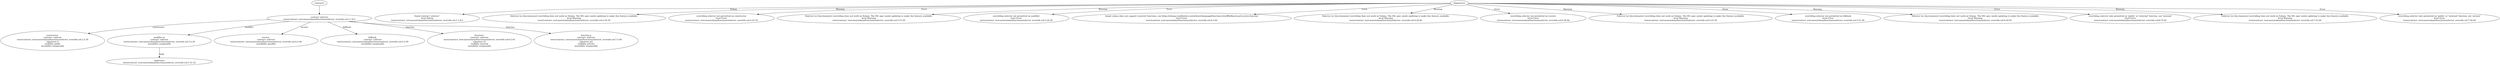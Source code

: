 strict digraph "tests/contract_testcases/solana/functions/selector_override.sol" {
	contract [label="contract selector\ntests/contract_testcases/solana/functions/selector_override.sol:1:1-8:2"]
	node_2 [label="constructor \ncontract: selector\ntests/contract_testcases/solana/functions/selector_override.sol:2:2-34\nsignature ()\nvisibility public\nmutability nonpayable"]
	m [label="modifier m\ncontract: selector\ntests/contract_testcases/solana/functions/selector_override.sol:3:2-29\nmutability nonpayable"]
	underscore [label="undersore\ntests/contract_testcases/solana/functions/selector_override.sol:3:31-32"]
	node_5 [label="receive \ncontract: selector\ntests/contract_testcases/solana/functions/selector_override.sol:4:2-44\nmutability payable"]
	node_6 [label="fallback \ncontract: selector\ntests/contract_testcases/solana/functions/selector_override.sol:5:2-39\nmutability nonpayable"]
	i [label="function i\ncontract: selector\ntests/contract_testcases/solana/functions/selector_override.sol:6:2-45\nsignature i()\nvisibility internal\nmutability nonpayable"]
	p [label="function p\ncontract: selector\ntests/contract_testcases/solana/functions/selector_override.sol:7:2-44\nsignature p()\nvisibility private\nmutability nonpayable"]
	diagnostic [label="found contract 'selector'\nlevel Debug\ntests/contract_testcases/solana/functions/selector_override.sol:1:1-8:2"]
	diagnostic_11 [label="Selector (or discriminator) overriding does not work on Solana. The IDL spec needs updating to make this feature available.\nlevel Warning\ntests/contract_testcases/solana/functions/selector_override.sol:2:16-34"]
	diagnostic_12 [label="overriding selector not permitted on constructor\nlevel Error\ntests/contract_testcases/solana/functions/selector_override.sol:2:25-34"]
	diagnostic_13 [label="Selector (or discriminator) overriding does not work on Solana. The IDL spec needs updating to make this feature available.\nlevel Warning\ntests/contract_testcases/solana/functions/selector_override.sol:3:15-29"]
	diagnostic_14 [label="overriding selector not permitted on modifier\nlevel Error\ntests/contract_testcases/solana/functions/selector_override.sol:3:24-29"]
	diagnostic_15 [label="target solana does not support receive() functions, see https://solang.readthedocs.io/en/latest/language/functions.html#fallback-and-receive-function\nlevel Error\ntests/contract_testcases/solana/functions/selector_override.sol:4:2-44"]
	diagnostic_16 [label="Selector (or discriminator) overriding does not work on Solana. The IDL spec needs updating to make this feature available.\nlevel Warning\ntests/contract_testcases/solana/functions/selector_override.sol:4:29-44"]
	diagnostic_17 [label="overriding selector not permitted on receive\nlevel Error\ntests/contract_testcases/solana/functions/selector_override.sol:4:38-44"]
	diagnostic_18 [label="Selector (or discriminator) overriding does not work on Solana. The IDL spec needs updating to make this feature available.\nlevel Warning\ntests/contract_testcases/solana/functions/selector_override.sol:5:22-39"]
	diagnostic_19 [label="overriding selector not permitted on fallback\nlevel Error\ntests/contract_testcases/solana/functions/selector_override.sol:5:31-39"]
	diagnostic_20 [label="Selector (or discriminator) overriding does not work on Solana. The IDL spec needs updating to make this feature available.\nlevel Warning\ntests/contract_testcases/solana/functions/selector_override.sol:6:24-45"]
	diagnostic_21 [label="overriding selector only permitted on 'public' or 'external' function, not 'internal'\nlevel Error\ntests/contract_testcases/solana/functions/selector_override.sol:6:35-45"]
	diagnostic_22 [label="Selector (or discriminator) overriding does not work on Solana. The IDL spec needs updating to make this feature available.\nlevel Warning\ntests/contract_testcases/solana/functions/selector_override.sol:7:23-44"]
	diagnostic_23 [label="overriding selector only permitted on 'public' or 'external' function, not 'private'\nlevel Error\ntests/contract_testcases/solana/functions/selector_override.sol:7:34-44"]
	contracts -> contract
	contract -> node_2 [label="constructor"]
	contract -> m [label="modifier"]
	m -> underscore [label="body"]
	contract -> node_5 [label="receive"]
	contract -> node_6 [label="fallback"]
	contract -> i [label="function"]
	contract -> p [label="function"]
	diagnostics -> diagnostic [label="Debug"]
	diagnostics -> diagnostic_11 [label="Warning"]
	diagnostics -> diagnostic_12 [label="Error"]
	diagnostics -> diagnostic_13 [label="Warning"]
	diagnostics -> diagnostic_14 [label="Error"]
	diagnostics -> diagnostic_15 [label="Error"]
	diagnostics -> diagnostic_16 [label="Warning"]
	diagnostics -> diagnostic_17 [label="Error"]
	diagnostics -> diagnostic_18 [label="Warning"]
	diagnostics -> diagnostic_19 [label="Error"]
	diagnostics -> diagnostic_20 [label="Warning"]
	diagnostics -> diagnostic_21 [label="Error"]
	diagnostics -> diagnostic_22 [label="Warning"]
	diagnostics -> diagnostic_23 [label="Error"]
}
